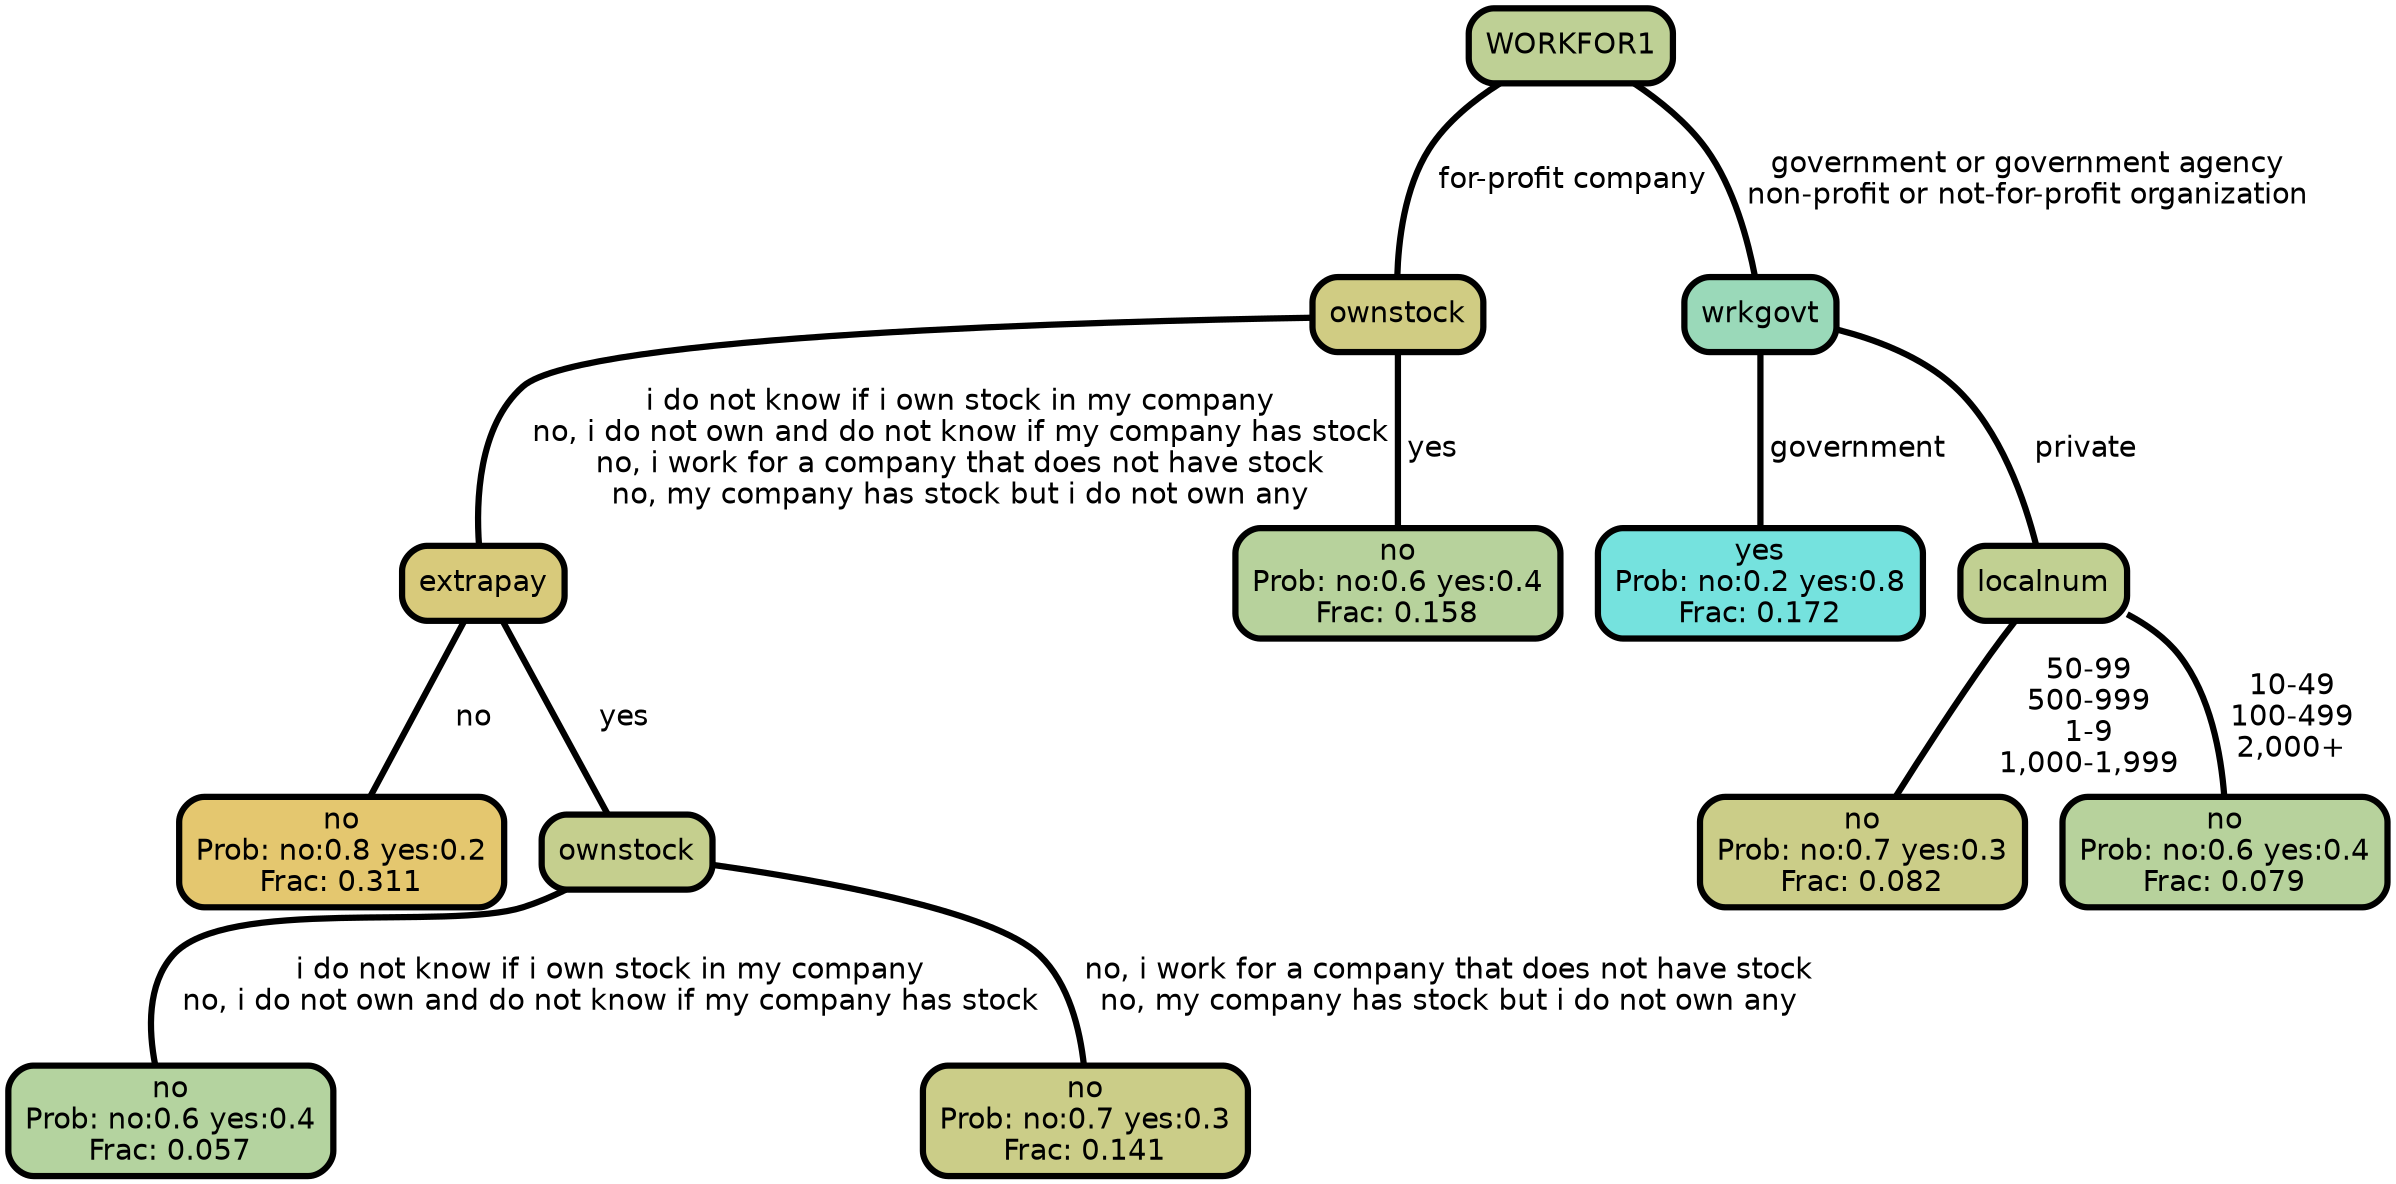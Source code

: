 graph Tree {
node [shape=box, style="filled, rounded",color="black",penwidth="3",fontcolor="black",                 fontname=helvetica] ;
graph [ranksep="0 equally", splines=straight,                 bgcolor=transparent, dpi=200] ;
edge [fontname=helvetica, color=black] ;
0 [label="no
Prob: no:0.8 yes:0.2
Frac: 0.311", fillcolor="#e4c76f"] ;
1 [label="extrapay", fillcolor="#d8ca7b"] ;
2 [label="no
Prob: no:0.6 yes:0.4
Frac: 0.057", fillcolor="#b4d39f"] ;
3 [label="ownstock", fillcolor="#c5cf8e"] ;
4 [label="no
Prob: no:0.7 yes:0.3
Frac: 0.141", fillcolor="#cbcd88"] ;
5 [label="ownstock", fillcolor="#d0cc83"] ;
6 [label="no
Prob: no:0.6 yes:0.4
Frac: 0.158", fillcolor="#b7d29c"] ;
7 [label="WORKFOR1", fillcolor="#bed095"] ;
8 [label="yes
Prob: no:0.2 yes:0.8
Frac: 0.172", fillcolor="#75e2de"] ;
9 [label="wrkgovt", fillcolor="#9ad9b9"] ;
10 [label="no
Prob: no:0.7 yes:0.3
Frac: 0.082", fillcolor="#cbcd88"] ;
11 [label="localnum", fillcolor="#c1d092"] ;
12 [label="no
Prob: no:0.6 yes:0.4
Frac: 0.079", fillcolor="#b7d29c"] ;
1 -- 0 [label=" no",penwidth=3] ;
1 -- 3 [label=" yes",penwidth=3] ;
3 -- 2 [label=" i do not know if i own stock in my company\n no, i do not own and do not know if my company has stock",penwidth=3] ;
3 -- 4 [label=" no, i work for a company that does not have stock\n no, my company has stock but i do not own any",penwidth=3] ;
5 -- 1 [label=" i do not know if i own stock in my company\n no, i do not own and do not know if my company has stock\n no, i work for a company that does not have stock\n no, my company has stock but i do not own any",penwidth=3] ;
5 -- 6 [label=" yes",penwidth=3] ;
7 -- 5 [label=" for-profit company",penwidth=3] ;
7 -- 9 [label=" government or government agency\n non-profit or not-for-profit organization",penwidth=3] ;
9 -- 8 [label=" government",penwidth=3] ;
9 -- 11 [label=" private",penwidth=3] ;
11 -- 10 [label=" 50-99\n 500-999\n 1-9\n 1,000-1,999",penwidth=3] ;
11 -- 12 [label=" 10-49\n 100-499\n 2,000+",penwidth=3] ;
{rank = same;}}
